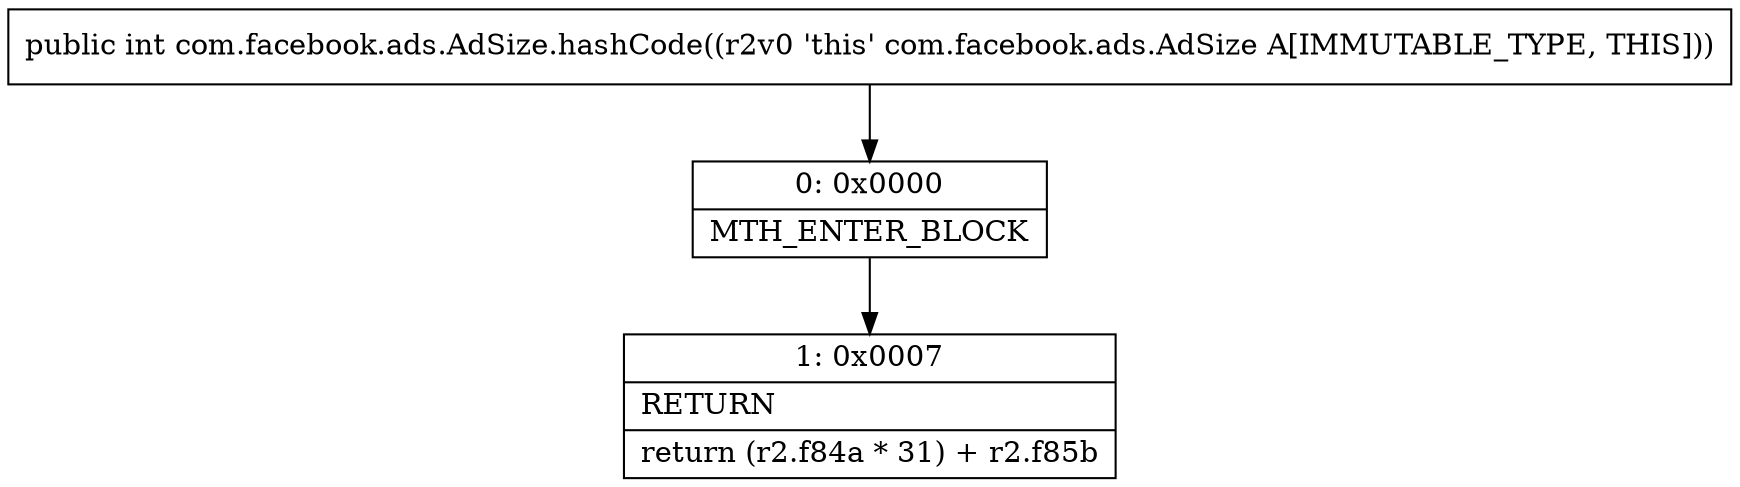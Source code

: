 digraph "CFG forcom.facebook.ads.AdSize.hashCode()I" {
Node_0 [shape=record,label="{0\:\ 0x0000|MTH_ENTER_BLOCK\l}"];
Node_1 [shape=record,label="{1\:\ 0x0007|RETURN\l|return (r2.f84a * 31) + r2.f85b\l}"];
MethodNode[shape=record,label="{public int com.facebook.ads.AdSize.hashCode((r2v0 'this' com.facebook.ads.AdSize A[IMMUTABLE_TYPE, THIS])) }"];
MethodNode -> Node_0;
Node_0 -> Node_1;
}

